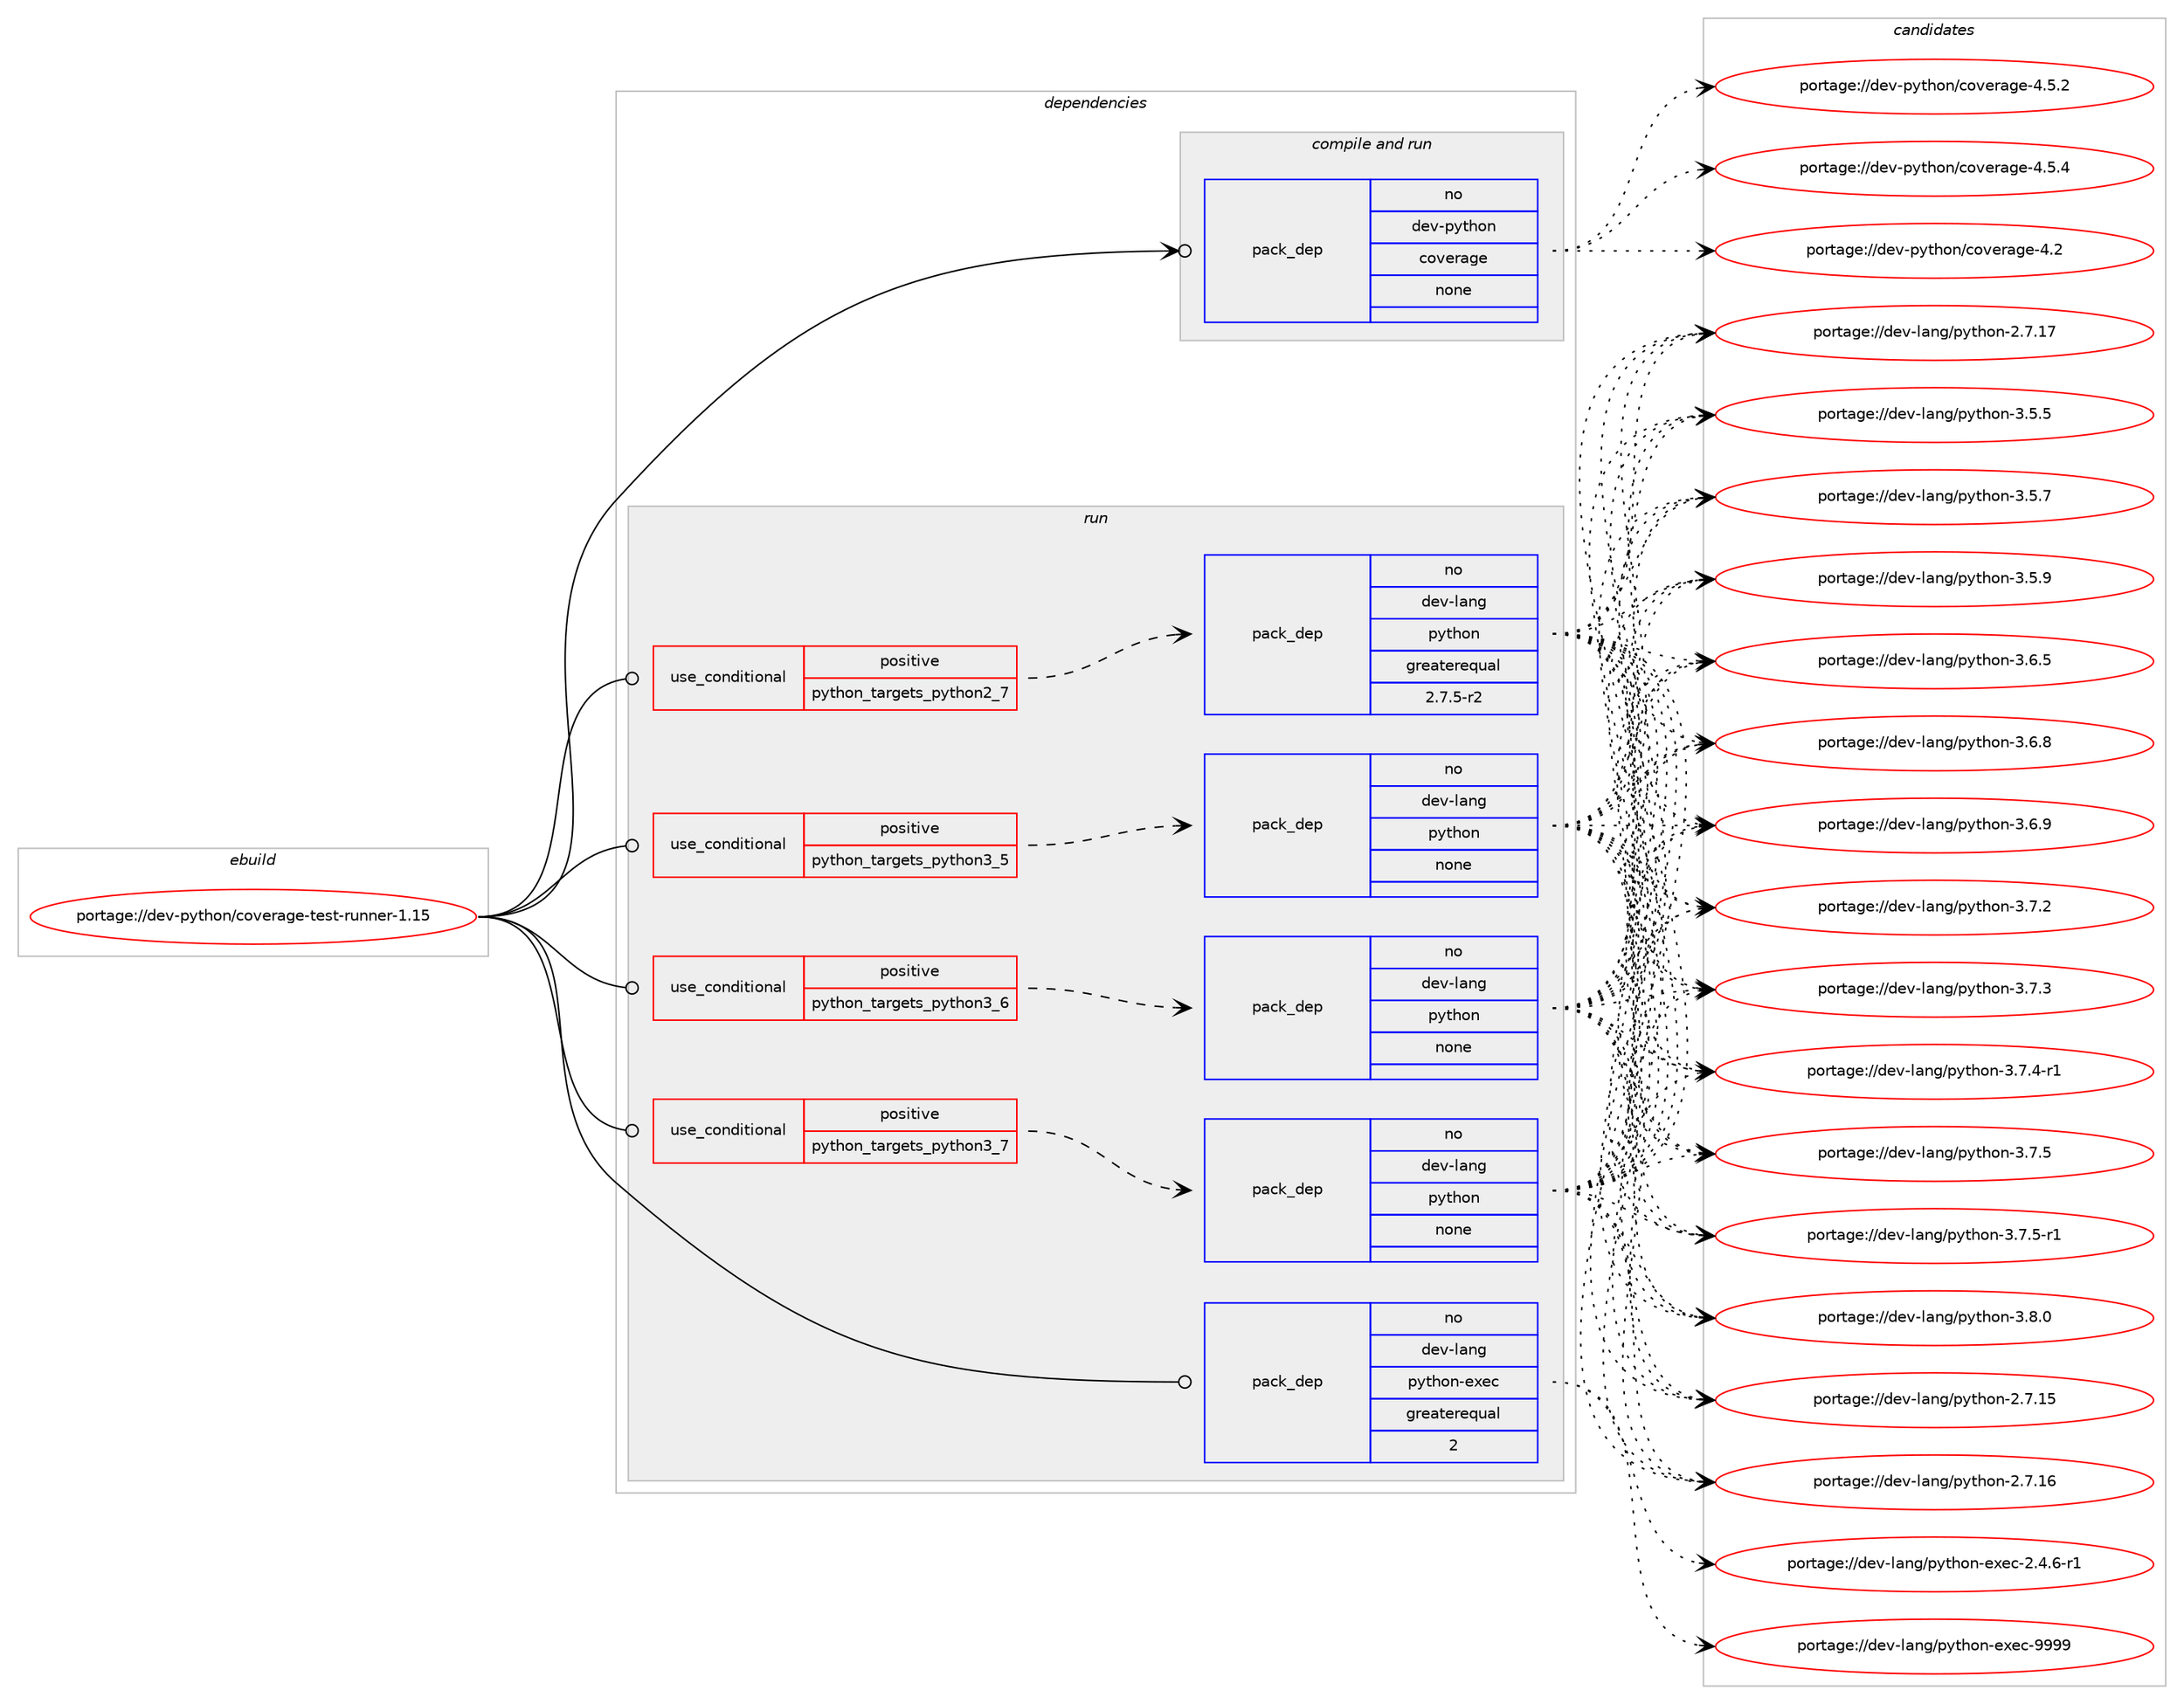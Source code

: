 digraph prolog {

# *************
# Graph options
# *************

newrank=true;
concentrate=true;
compound=true;
graph [rankdir=LR,fontname=Helvetica,fontsize=10,ranksep=1.5];#, ranksep=2.5, nodesep=0.2];
edge  [arrowhead=vee];
node  [fontname=Helvetica,fontsize=10];

# **********
# The ebuild
# **********

subgraph cluster_leftcol {
color=gray;
rank=same;
label=<<i>ebuild</i>>;
id [label="portage://dev-python/coverage-test-runner-1.15", color=red, width=4, href="../dev-python/coverage-test-runner-1.15.svg"];
}

# ****************
# The dependencies
# ****************

subgraph cluster_midcol {
color=gray;
label=<<i>dependencies</i>>;
subgraph cluster_compile {
fillcolor="#eeeeee";
style=filled;
label=<<i>compile</i>>;
}
subgraph cluster_compileandrun {
fillcolor="#eeeeee";
style=filled;
label=<<i>compile and run</i>>;
subgraph pack104542 {
dependency135091 [label=<<TABLE BORDER="0" CELLBORDER="1" CELLSPACING="0" CELLPADDING="4" WIDTH="220"><TR><TD ROWSPAN="6" CELLPADDING="30">pack_dep</TD></TR><TR><TD WIDTH="110">no</TD></TR><TR><TD>dev-python</TD></TR><TR><TD>coverage</TD></TR><TR><TD>none</TD></TR><TR><TD></TD></TR></TABLE>>, shape=none, color=blue];
}
id:e -> dependency135091:w [weight=20,style="solid",arrowhead="odotvee"];
}
subgraph cluster_run {
fillcolor="#eeeeee";
style=filled;
label=<<i>run</i>>;
subgraph cond27239 {
dependency135092 [label=<<TABLE BORDER="0" CELLBORDER="1" CELLSPACING="0" CELLPADDING="4"><TR><TD ROWSPAN="3" CELLPADDING="10">use_conditional</TD></TR><TR><TD>positive</TD></TR><TR><TD>python_targets_python2_7</TD></TR></TABLE>>, shape=none, color=red];
subgraph pack104543 {
dependency135093 [label=<<TABLE BORDER="0" CELLBORDER="1" CELLSPACING="0" CELLPADDING="4" WIDTH="220"><TR><TD ROWSPAN="6" CELLPADDING="30">pack_dep</TD></TR><TR><TD WIDTH="110">no</TD></TR><TR><TD>dev-lang</TD></TR><TR><TD>python</TD></TR><TR><TD>greaterequal</TD></TR><TR><TD>2.7.5-r2</TD></TR></TABLE>>, shape=none, color=blue];
}
dependency135092:e -> dependency135093:w [weight=20,style="dashed",arrowhead="vee"];
}
id:e -> dependency135092:w [weight=20,style="solid",arrowhead="odot"];
subgraph cond27240 {
dependency135094 [label=<<TABLE BORDER="0" CELLBORDER="1" CELLSPACING="0" CELLPADDING="4"><TR><TD ROWSPAN="3" CELLPADDING="10">use_conditional</TD></TR><TR><TD>positive</TD></TR><TR><TD>python_targets_python3_5</TD></TR></TABLE>>, shape=none, color=red];
subgraph pack104544 {
dependency135095 [label=<<TABLE BORDER="0" CELLBORDER="1" CELLSPACING="0" CELLPADDING="4" WIDTH="220"><TR><TD ROWSPAN="6" CELLPADDING="30">pack_dep</TD></TR><TR><TD WIDTH="110">no</TD></TR><TR><TD>dev-lang</TD></TR><TR><TD>python</TD></TR><TR><TD>none</TD></TR><TR><TD></TD></TR></TABLE>>, shape=none, color=blue];
}
dependency135094:e -> dependency135095:w [weight=20,style="dashed",arrowhead="vee"];
}
id:e -> dependency135094:w [weight=20,style="solid",arrowhead="odot"];
subgraph cond27241 {
dependency135096 [label=<<TABLE BORDER="0" CELLBORDER="1" CELLSPACING="0" CELLPADDING="4"><TR><TD ROWSPAN="3" CELLPADDING="10">use_conditional</TD></TR><TR><TD>positive</TD></TR><TR><TD>python_targets_python3_6</TD></TR></TABLE>>, shape=none, color=red];
subgraph pack104545 {
dependency135097 [label=<<TABLE BORDER="0" CELLBORDER="1" CELLSPACING="0" CELLPADDING="4" WIDTH="220"><TR><TD ROWSPAN="6" CELLPADDING="30">pack_dep</TD></TR><TR><TD WIDTH="110">no</TD></TR><TR><TD>dev-lang</TD></TR><TR><TD>python</TD></TR><TR><TD>none</TD></TR><TR><TD></TD></TR></TABLE>>, shape=none, color=blue];
}
dependency135096:e -> dependency135097:w [weight=20,style="dashed",arrowhead="vee"];
}
id:e -> dependency135096:w [weight=20,style="solid",arrowhead="odot"];
subgraph cond27242 {
dependency135098 [label=<<TABLE BORDER="0" CELLBORDER="1" CELLSPACING="0" CELLPADDING="4"><TR><TD ROWSPAN="3" CELLPADDING="10">use_conditional</TD></TR><TR><TD>positive</TD></TR><TR><TD>python_targets_python3_7</TD></TR></TABLE>>, shape=none, color=red];
subgraph pack104546 {
dependency135099 [label=<<TABLE BORDER="0" CELLBORDER="1" CELLSPACING="0" CELLPADDING="4" WIDTH="220"><TR><TD ROWSPAN="6" CELLPADDING="30">pack_dep</TD></TR><TR><TD WIDTH="110">no</TD></TR><TR><TD>dev-lang</TD></TR><TR><TD>python</TD></TR><TR><TD>none</TD></TR><TR><TD></TD></TR></TABLE>>, shape=none, color=blue];
}
dependency135098:e -> dependency135099:w [weight=20,style="dashed",arrowhead="vee"];
}
id:e -> dependency135098:w [weight=20,style="solid",arrowhead="odot"];
subgraph pack104547 {
dependency135100 [label=<<TABLE BORDER="0" CELLBORDER="1" CELLSPACING="0" CELLPADDING="4" WIDTH="220"><TR><TD ROWSPAN="6" CELLPADDING="30">pack_dep</TD></TR><TR><TD WIDTH="110">no</TD></TR><TR><TD>dev-lang</TD></TR><TR><TD>python-exec</TD></TR><TR><TD>greaterequal</TD></TR><TR><TD>2</TD></TR></TABLE>>, shape=none, color=blue];
}
id:e -> dependency135100:w [weight=20,style="solid",arrowhead="odot"];
}
}

# **************
# The candidates
# **************

subgraph cluster_choices {
rank=same;
color=gray;
label=<<i>candidates</i>>;

subgraph choice104542 {
color=black;
nodesep=1;
choiceportage1001011184511212111610411111047991111181011149710310145524650 [label="portage://dev-python/coverage-4.2", color=red, width=4,href="../dev-python/coverage-4.2.svg"];
choiceportage10010111845112121116104111110479911111810111497103101455246534650 [label="portage://dev-python/coverage-4.5.2", color=red, width=4,href="../dev-python/coverage-4.5.2.svg"];
choiceportage10010111845112121116104111110479911111810111497103101455246534652 [label="portage://dev-python/coverage-4.5.4", color=red, width=4,href="../dev-python/coverage-4.5.4.svg"];
dependency135091:e -> choiceportage1001011184511212111610411111047991111181011149710310145524650:w [style=dotted,weight="100"];
dependency135091:e -> choiceportage10010111845112121116104111110479911111810111497103101455246534650:w [style=dotted,weight="100"];
dependency135091:e -> choiceportage10010111845112121116104111110479911111810111497103101455246534652:w [style=dotted,weight="100"];
}
subgraph choice104543 {
color=black;
nodesep=1;
choiceportage10010111845108971101034711212111610411111045504655464953 [label="portage://dev-lang/python-2.7.15", color=red, width=4,href="../dev-lang/python-2.7.15.svg"];
choiceportage10010111845108971101034711212111610411111045504655464954 [label="portage://dev-lang/python-2.7.16", color=red, width=4,href="../dev-lang/python-2.7.16.svg"];
choiceportage10010111845108971101034711212111610411111045504655464955 [label="portage://dev-lang/python-2.7.17", color=red, width=4,href="../dev-lang/python-2.7.17.svg"];
choiceportage100101118451089711010347112121116104111110455146534653 [label="portage://dev-lang/python-3.5.5", color=red, width=4,href="../dev-lang/python-3.5.5.svg"];
choiceportage100101118451089711010347112121116104111110455146534655 [label="portage://dev-lang/python-3.5.7", color=red, width=4,href="../dev-lang/python-3.5.7.svg"];
choiceportage100101118451089711010347112121116104111110455146534657 [label="portage://dev-lang/python-3.5.9", color=red, width=4,href="../dev-lang/python-3.5.9.svg"];
choiceportage100101118451089711010347112121116104111110455146544653 [label="portage://dev-lang/python-3.6.5", color=red, width=4,href="../dev-lang/python-3.6.5.svg"];
choiceportage100101118451089711010347112121116104111110455146544656 [label="portage://dev-lang/python-3.6.8", color=red, width=4,href="../dev-lang/python-3.6.8.svg"];
choiceportage100101118451089711010347112121116104111110455146544657 [label="portage://dev-lang/python-3.6.9", color=red, width=4,href="../dev-lang/python-3.6.9.svg"];
choiceportage100101118451089711010347112121116104111110455146554650 [label="portage://dev-lang/python-3.7.2", color=red, width=4,href="../dev-lang/python-3.7.2.svg"];
choiceportage100101118451089711010347112121116104111110455146554651 [label="portage://dev-lang/python-3.7.3", color=red, width=4,href="../dev-lang/python-3.7.3.svg"];
choiceportage1001011184510897110103471121211161041111104551465546524511449 [label="portage://dev-lang/python-3.7.4-r1", color=red, width=4,href="../dev-lang/python-3.7.4-r1.svg"];
choiceportage100101118451089711010347112121116104111110455146554653 [label="portage://dev-lang/python-3.7.5", color=red, width=4,href="../dev-lang/python-3.7.5.svg"];
choiceportage1001011184510897110103471121211161041111104551465546534511449 [label="portage://dev-lang/python-3.7.5-r1", color=red, width=4,href="../dev-lang/python-3.7.5-r1.svg"];
choiceportage100101118451089711010347112121116104111110455146564648 [label="portage://dev-lang/python-3.8.0", color=red, width=4,href="../dev-lang/python-3.8.0.svg"];
dependency135093:e -> choiceportage10010111845108971101034711212111610411111045504655464953:w [style=dotted,weight="100"];
dependency135093:e -> choiceportage10010111845108971101034711212111610411111045504655464954:w [style=dotted,weight="100"];
dependency135093:e -> choiceportage10010111845108971101034711212111610411111045504655464955:w [style=dotted,weight="100"];
dependency135093:e -> choiceportage100101118451089711010347112121116104111110455146534653:w [style=dotted,weight="100"];
dependency135093:e -> choiceportage100101118451089711010347112121116104111110455146534655:w [style=dotted,weight="100"];
dependency135093:e -> choiceportage100101118451089711010347112121116104111110455146534657:w [style=dotted,weight="100"];
dependency135093:e -> choiceportage100101118451089711010347112121116104111110455146544653:w [style=dotted,weight="100"];
dependency135093:e -> choiceportage100101118451089711010347112121116104111110455146544656:w [style=dotted,weight="100"];
dependency135093:e -> choiceportage100101118451089711010347112121116104111110455146544657:w [style=dotted,weight="100"];
dependency135093:e -> choiceportage100101118451089711010347112121116104111110455146554650:w [style=dotted,weight="100"];
dependency135093:e -> choiceportage100101118451089711010347112121116104111110455146554651:w [style=dotted,weight="100"];
dependency135093:e -> choiceportage1001011184510897110103471121211161041111104551465546524511449:w [style=dotted,weight="100"];
dependency135093:e -> choiceportage100101118451089711010347112121116104111110455146554653:w [style=dotted,weight="100"];
dependency135093:e -> choiceportage1001011184510897110103471121211161041111104551465546534511449:w [style=dotted,weight="100"];
dependency135093:e -> choiceportage100101118451089711010347112121116104111110455146564648:w [style=dotted,weight="100"];
}
subgraph choice104544 {
color=black;
nodesep=1;
choiceportage10010111845108971101034711212111610411111045504655464953 [label="portage://dev-lang/python-2.7.15", color=red, width=4,href="../dev-lang/python-2.7.15.svg"];
choiceportage10010111845108971101034711212111610411111045504655464954 [label="portage://dev-lang/python-2.7.16", color=red, width=4,href="../dev-lang/python-2.7.16.svg"];
choiceportage10010111845108971101034711212111610411111045504655464955 [label="portage://dev-lang/python-2.7.17", color=red, width=4,href="../dev-lang/python-2.7.17.svg"];
choiceportage100101118451089711010347112121116104111110455146534653 [label="portage://dev-lang/python-3.5.5", color=red, width=4,href="../dev-lang/python-3.5.5.svg"];
choiceportage100101118451089711010347112121116104111110455146534655 [label="portage://dev-lang/python-3.5.7", color=red, width=4,href="../dev-lang/python-3.5.7.svg"];
choiceportage100101118451089711010347112121116104111110455146534657 [label="portage://dev-lang/python-3.5.9", color=red, width=4,href="../dev-lang/python-3.5.9.svg"];
choiceportage100101118451089711010347112121116104111110455146544653 [label="portage://dev-lang/python-3.6.5", color=red, width=4,href="../dev-lang/python-3.6.5.svg"];
choiceportage100101118451089711010347112121116104111110455146544656 [label="portage://dev-lang/python-3.6.8", color=red, width=4,href="../dev-lang/python-3.6.8.svg"];
choiceportage100101118451089711010347112121116104111110455146544657 [label="portage://dev-lang/python-3.6.9", color=red, width=4,href="../dev-lang/python-3.6.9.svg"];
choiceportage100101118451089711010347112121116104111110455146554650 [label="portage://dev-lang/python-3.7.2", color=red, width=4,href="../dev-lang/python-3.7.2.svg"];
choiceportage100101118451089711010347112121116104111110455146554651 [label="portage://dev-lang/python-3.7.3", color=red, width=4,href="../dev-lang/python-3.7.3.svg"];
choiceportage1001011184510897110103471121211161041111104551465546524511449 [label="portage://dev-lang/python-3.7.4-r1", color=red, width=4,href="../dev-lang/python-3.7.4-r1.svg"];
choiceportage100101118451089711010347112121116104111110455146554653 [label="portage://dev-lang/python-3.7.5", color=red, width=4,href="../dev-lang/python-3.7.5.svg"];
choiceportage1001011184510897110103471121211161041111104551465546534511449 [label="portage://dev-lang/python-3.7.5-r1", color=red, width=4,href="../dev-lang/python-3.7.5-r1.svg"];
choiceportage100101118451089711010347112121116104111110455146564648 [label="portage://dev-lang/python-3.8.0", color=red, width=4,href="../dev-lang/python-3.8.0.svg"];
dependency135095:e -> choiceportage10010111845108971101034711212111610411111045504655464953:w [style=dotted,weight="100"];
dependency135095:e -> choiceportage10010111845108971101034711212111610411111045504655464954:w [style=dotted,weight="100"];
dependency135095:e -> choiceportage10010111845108971101034711212111610411111045504655464955:w [style=dotted,weight="100"];
dependency135095:e -> choiceportage100101118451089711010347112121116104111110455146534653:w [style=dotted,weight="100"];
dependency135095:e -> choiceportage100101118451089711010347112121116104111110455146534655:w [style=dotted,weight="100"];
dependency135095:e -> choiceportage100101118451089711010347112121116104111110455146534657:w [style=dotted,weight="100"];
dependency135095:e -> choiceportage100101118451089711010347112121116104111110455146544653:w [style=dotted,weight="100"];
dependency135095:e -> choiceportage100101118451089711010347112121116104111110455146544656:w [style=dotted,weight="100"];
dependency135095:e -> choiceportage100101118451089711010347112121116104111110455146544657:w [style=dotted,weight="100"];
dependency135095:e -> choiceportage100101118451089711010347112121116104111110455146554650:w [style=dotted,weight="100"];
dependency135095:e -> choiceportage100101118451089711010347112121116104111110455146554651:w [style=dotted,weight="100"];
dependency135095:e -> choiceportage1001011184510897110103471121211161041111104551465546524511449:w [style=dotted,weight="100"];
dependency135095:e -> choiceportage100101118451089711010347112121116104111110455146554653:w [style=dotted,weight="100"];
dependency135095:e -> choiceportage1001011184510897110103471121211161041111104551465546534511449:w [style=dotted,weight="100"];
dependency135095:e -> choiceportage100101118451089711010347112121116104111110455146564648:w [style=dotted,weight="100"];
}
subgraph choice104545 {
color=black;
nodesep=1;
choiceportage10010111845108971101034711212111610411111045504655464953 [label="portage://dev-lang/python-2.7.15", color=red, width=4,href="../dev-lang/python-2.7.15.svg"];
choiceportage10010111845108971101034711212111610411111045504655464954 [label="portage://dev-lang/python-2.7.16", color=red, width=4,href="../dev-lang/python-2.7.16.svg"];
choiceportage10010111845108971101034711212111610411111045504655464955 [label="portage://dev-lang/python-2.7.17", color=red, width=4,href="../dev-lang/python-2.7.17.svg"];
choiceportage100101118451089711010347112121116104111110455146534653 [label="portage://dev-lang/python-3.5.5", color=red, width=4,href="../dev-lang/python-3.5.5.svg"];
choiceportage100101118451089711010347112121116104111110455146534655 [label="portage://dev-lang/python-3.5.7", color=red, width=4,href="../dev-lang/python-3.5.7.svg"];
choiceportage100101118451089711010347112121116104111110455146534657 [label="portage://dev-lang/python-3.5.9", color=red, width=4,href="../dev-lang/python-3.5.9.svg"];
choiceportage100101118451089711010347112121116104111110455146544653 [label="portage://dev-lang/python-3.6.5", color=red, width=4,href="../dev-lang/python-3.6.5.svg"];
choiceportage100101118451089711010347112121116104111110455146544656 [label="portage://dev-lang/python-3.6.8", color=red, width=4,href="../dev-lang/python-3.6.8.svg"];
choiceportage100101118451089711010347112121116104111110455146544657 [label="portage://dev-lang/python-3.6.9", color=red, width=4,href="../dev-lang/python-3.6.9.svg"];
choiceportage100101118451089711010347112121116104111110455146554650 [label="portage://dev-lang/python-3.7.2", color=red, width=4,href="../dev-lang/python-3.7.2.svg"];
choiceportage100101118451089711010347112121116104111110455146554651 [label="portage://dev-lang/python-3.7.3", color=red, width=4,href="../dev-lang/python-3.7.3.svg"];
choiceportage1001011184510897110103471121211161041111104551465546524511449 [label="portage://dev-lang/python-3.7.4-r1", color=red, width=4,href="../dev-lang/python-3.7.4-r1.svg"];
choiceportage100101118451089711010347112121116104111110455146554653 [label="portage://dev-lang/python-3.7.5", color=red, width=4,href="../dev-lang/python-3.7.5.svg"];
choiceportage1001011184510897110103471121211161041111104551465546534511449 [label="portage://dev-lang/python-3.7.5-r1", color=red, width=4,href="../dev-lang/python-3.7.5-r1.svg"];
choiceportage100101118451089711010347112121116104111110455146564648 [label="portage://dev-lang/python-3.8.0", color=red, width=4,href="../dev-lang/python-3.8.0.svg"];
dependency135097:e -> choiceportage10010111845108971101034711212111610411111045504655464953:w [style=dotted,weight="100"];
dependency135097:e -> choiceportage10010111845108971101034711212111610411111045504655464954:w [style=dotted,weight="100"];
dependency135097:e -> choiceportage10010111845108971101034711212111610411111045504655464955:w [style=dotted,weight="100"];
dependency135097:e -> choiceportage100101118451089711010347112121116104111110455146534653:w [style=dotted,weight="100"];
dependency135097:e -> choiceportage100101118451089711010347112121116104111110455146534655:w [style=dotted,weight="100"];
dependency135097:e -> choiceportage100101118451089711010347112121116104111110455146534657:w [style=dotted,weight="100"];
dependency135097:e -> choiceportage100101118451089711010347112121116104111110455146544653:w [style=dotted,weight="100"];
dependency135097:e -> choiceportage100101118451089711010347112121116104111110455146544656:w [style=dotted,weight="100"];
dependency135097:e -> choiceportage100101118451089711010347112121116104111110455146544657:w [style=dotted,weight="100"];
dependency135097:e -> choiceportage100101118451089711010347112121116104111110455146554650:w [style=dotted,weight="100"];
dependency135097:e -> choiceportage100101118451089711010347112121116104111110455146554651:w [style=dotted,weight="100"];
dependency135097:e -> choiceportage1001011184510897110103471121211161041111104551465546524511449:w [style=dotted,weight="100"];
dependency135097:e -> choiceportage100101118451089711010347112121116104111110455146554653:w [style=dotted,weight="100"];
dependency135097:e -> choiceportage1001011184510897110103471121211161041111104551465546534511449:w [style=dotted,weight="100"];
dependency135097:e -> choiceportage100101118451089711010347112121116104111110455146564648:w [style=dotted,weight="100"];
}
subgraph choice104546 {
color=black;
nodesep=1;
choiceportage10010111845108971101034711212111610411111045504655464953 [label="portage://dev-lang/python-2.7.15", color=red, width=4,href="../dev-lang/python-2.7.15.svg"];
choiceportage10010111845108971101034711212111610411111045504655464954 [label="portage://dev-lang/python-2.7.16", color=red, width=4,href="../dev-lang/python-2.7.16.svg"];
choiceportage10010111845108971101034711212111610411111045504655464955 [label="portage://dev-lang/python-2.7.17", color=red, width=4,href="../dev-lang/python-2.7.17.svg"];
choiceportage100101118451089711010347112121116104111110455146534653 [label="portage://dev-lang/python-3.5.5", color=red, width=4,href="../dev-lang/python-3.5.5.svg"];
choiceportage100101118451089711010347112121116104111110455146534655 [label="portage://dev-lang/python-3.5.7", color=red, width=4,href="../dev-lang/python-3.5.7.svg"];
choiceportage100101118451089711010347112121116104111110455146534657 [label="portage://dev-lang/python-3.5.9", color=red, width=4,href="../dev-lang/python-3.5.9.svg"];
choiceportage100101118451089711010347112121116104111110455146544653 [label="portage://dev-lang/python-3.6.5", color=red, width=4,href="../dev-lang/python-3.6.5.svg"];
choiceportage100101118451089711010347112121116104111110455146544656 [label="portage://dev-lang/python-3.6.8", color=red, width=4,href="../dev-lang/python-3.6.8.svg"];
choiceportage100101118451089711010347112121116104111110455146544657 [label="portage://dev-lang/python-3.6.9", color=red, width=4,href="../dev-lang/python-3.6.9.svg"];
choiceportage100101118451089711010347112121116104111110455146554650 [label="portage://dev-lang/python-3.7.2", color=red, width=4,href="../dev-lang/python-3.7.2.svg"];
choiceportage100101118451089711010347112121116104111110455146554651 [label="portage://dev-lang/python-3.7.3", color=red, width=4,href="../dev-lang/python-3.7.3.svg"];
choiceportage1001011184510897110103471121211161041111104551465546524511449 [label="portage://dev-lang/python-3.7.4-r1", color=red, width=4,href="../dev-lang/python-3.7.4-r1.svg"];
choiceportage100101118451089711010347112121116104111110455146554653 [label="portage://dev-lang/python-3.7.5", color=red, width=4,href="../dev-lang/python-3.7.5.svg"];
choiceportage1001011184510897110103471121211161041111104551465546534511449 [label="portage://dev-lang/python-3.7.5-r1", color=red, width=4,href="../dev-lang/python-3.7.5-r1.svg"];
choiceportage100101118451089711010347112121116104111110455146564648 [label="portage://dev-lang/python-3.8.0", color=red, width=4,href="../dev-lang/python-3.8.0.svg"];
dependency135099:e -> choiceportage10010111845108971101034711212111610411111045504655464953:w [style=dotted,weight="100"];
dependency135099:e -> choiceportage10010111845108971101034711212111610411111045504655464954:w [style=dotted,weight="100"];
dependency135099:e -> choiceportage10010111845108971101034711212111610411111045504655464955:w [style=dotted,weight="100"];
dependency135099:e -> choiceportage100101118451089711010347112121116104111110455146534653:w [style=dotted,weight="100"];
dependency135099:e -> choiceportage100101118451089711010347112121116104111110455146534655:w [style=dotted,weight="100"];
dependency135099:e -> choiceportage100101118451089711010347112121116104111110455146534657:w [style=dotted,weight="100"];
dependency135099:e -> choiceportage100101118451089711010347112121116104111110455146544653:w [style=dotted,weight="100"];
dependency135099:e -> choiceportage100101118451089711010347112121116104111110455146544656:w [style=dotted,weight="100"];
dependency135099:e -> choiceportage100101118451089711010347112121116104111110455146544657:w [style=dotted,weight="100"];
dependency135099:e -> choiceportage100101118451089711010347112121116104111110455146554650:w [style=dotted,weight="100"];
dependency135099:e -> choiceportage100101118451089711010347112121116104111110455146554651:w [style=dotted,weight="100"];
dependency135099:e -> choiceportage1001011184510897110103471121211161041111104551465546524511449:w [style=dotted,weight="100"];
dependency135099:e -> choiceportage100101118451089711010347112121116104111110455146554653:w [style=dotted,weight="100"];
dependency135099:e -> choiceportage1001011184510897110103471121211161041111104551465546534511449:w [style=dotted,weight="100"];
dependency135099:e -> choiceportage100101118451089711010347112121116104111110455146564648:w [style=dotted,weight="100"];
}
subgraph choice104547 {
color=black;
nodesep=1;
choiceportage10010111845108971101034711212111610411111045101120101994550465246544511449 [label="portage://dev-lang/python-exec-2.4.6-r1", color=red, width=4,href="../dev-lang/python-exec-2.4.6-r1.svg"];
choiceportage10010111845108971101034711212111610411111045101120101994557575757 [label="portage://dev-lang/python-exec-9999", color=red, width=4,href="../dev-lang/python-exec-9999.svg"];
dependency135100:e -> choiceportage10010111845108971101034711212111610411111045101120101994550465246544511449:w [style=dotted,weight="100"];
dependency135100:e -> choiceportage10010111845108971101034711212111610411111045101120101994557575757:w [style=dotted,weight="100"];
}
}

}
